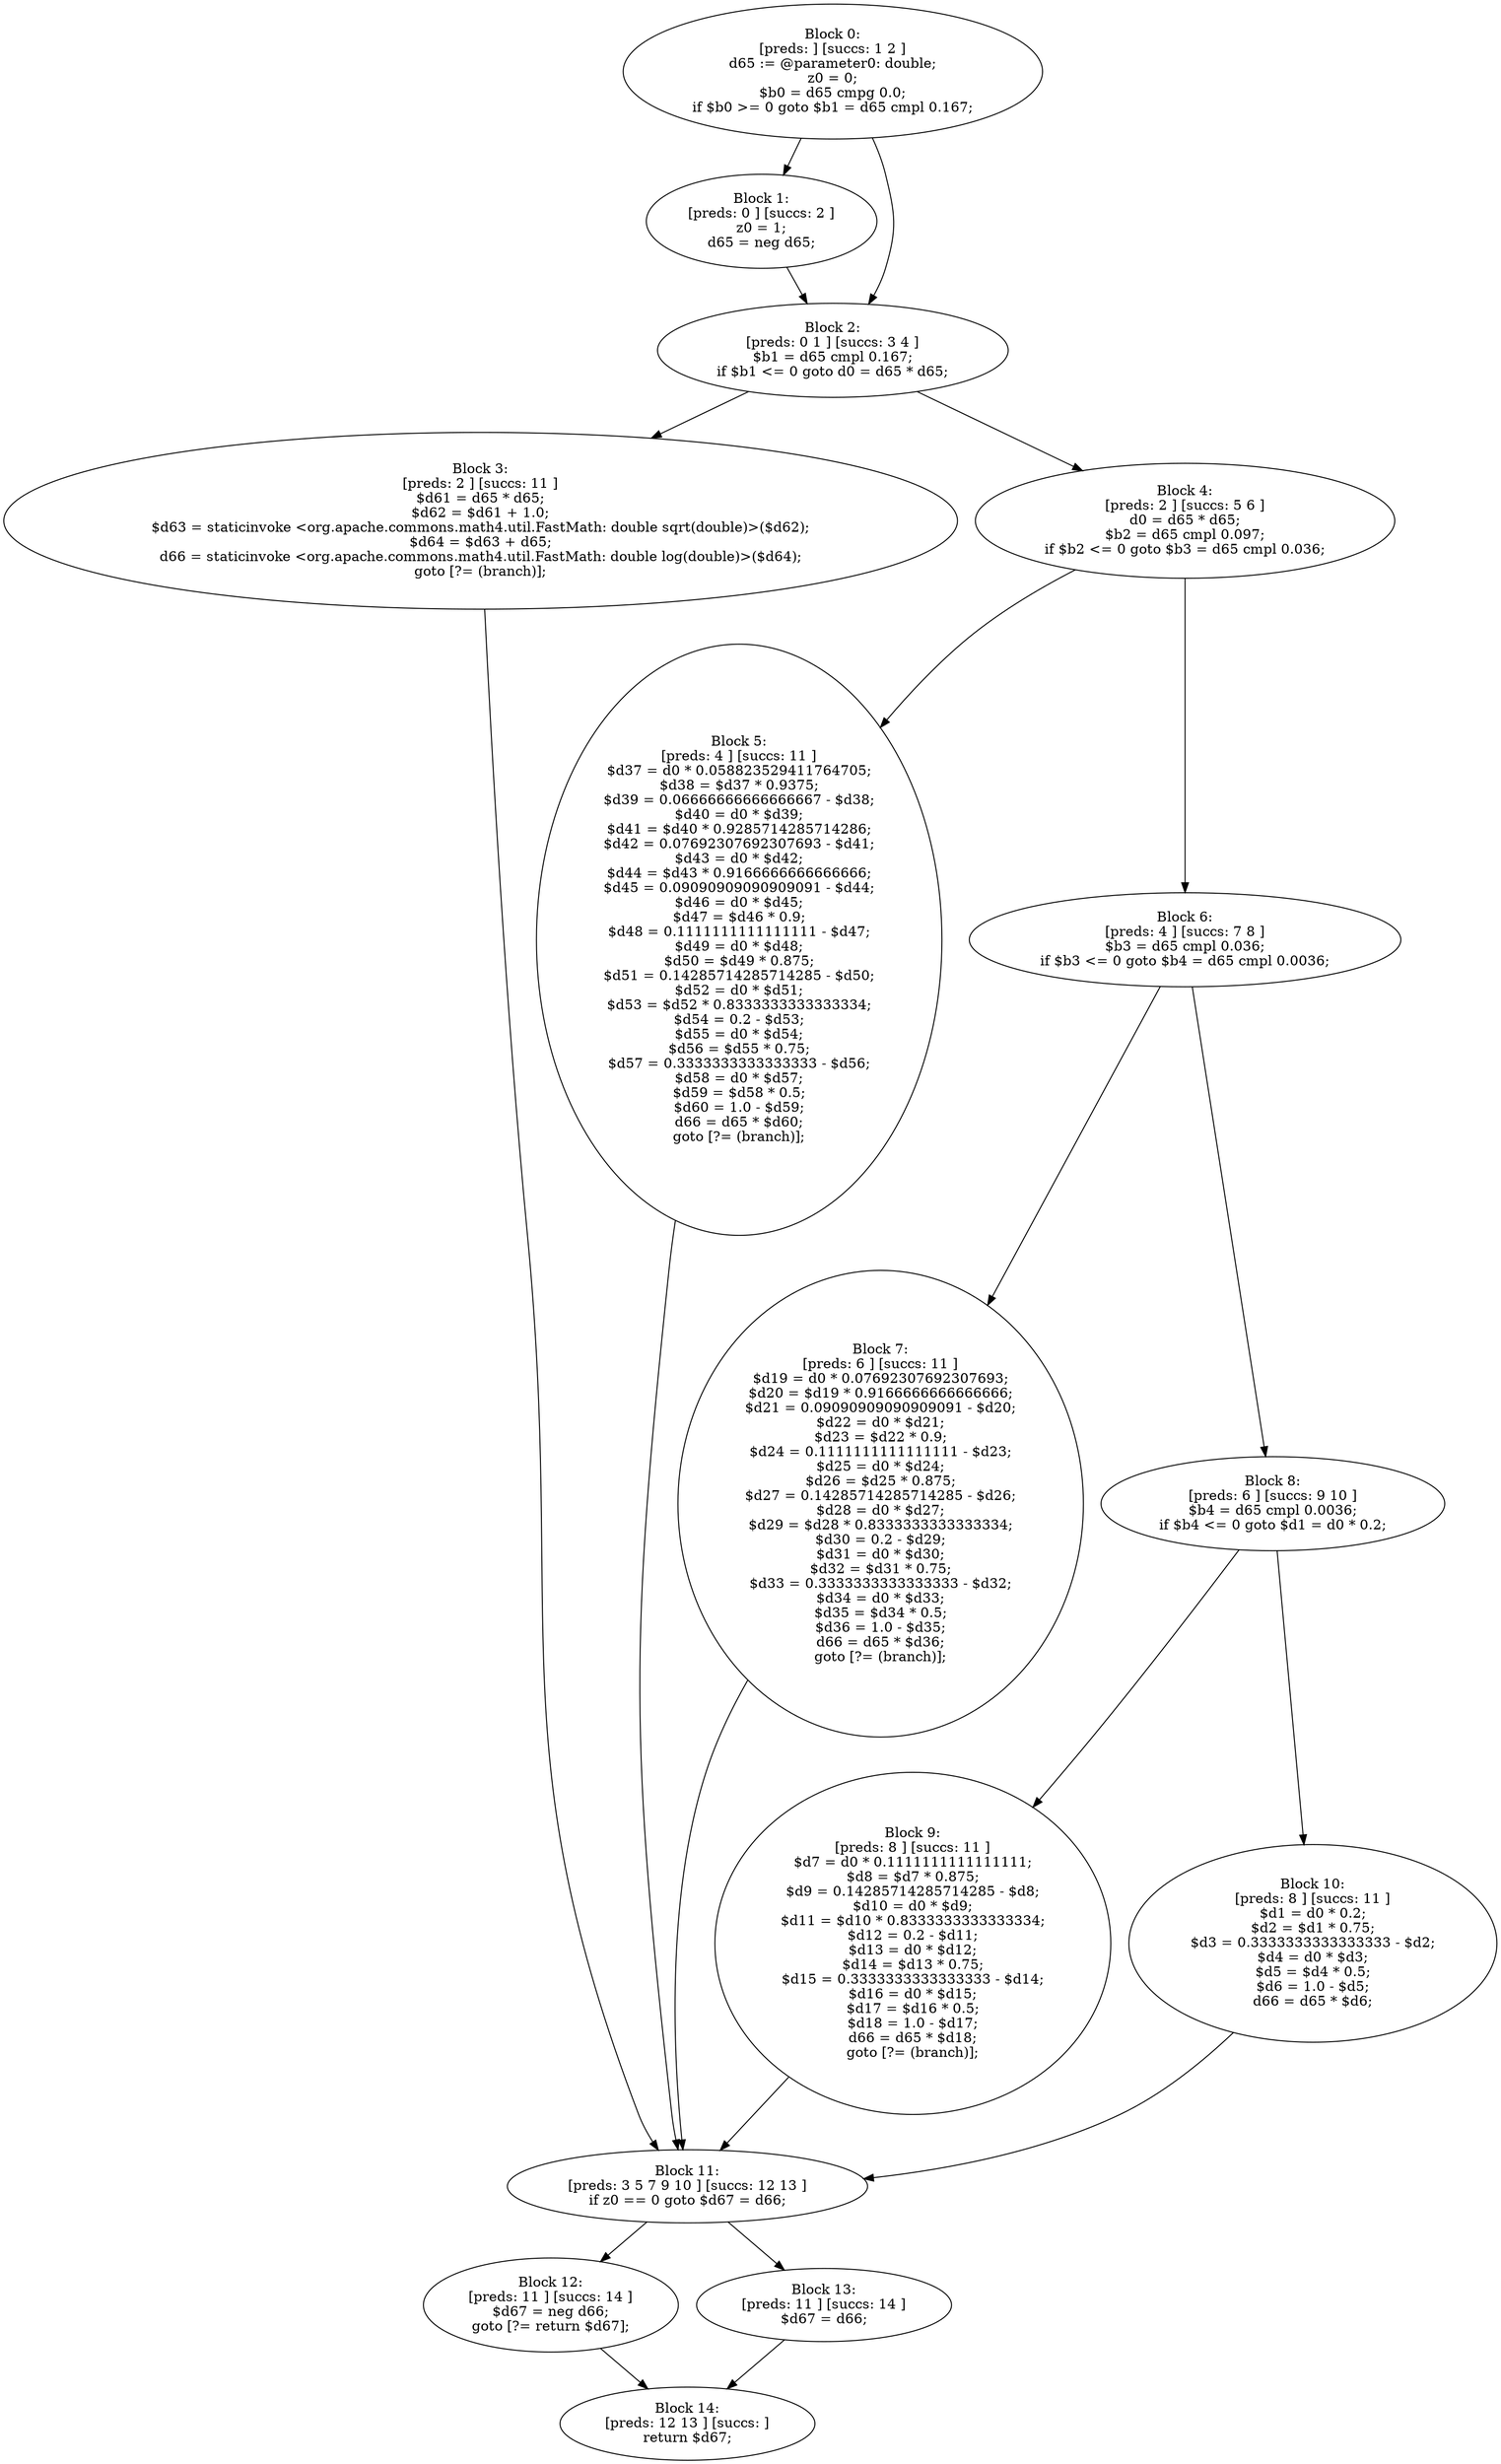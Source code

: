 digraph "unitGraph" {
    "Block 0:
[preds: ] [succs: 1 2 ]
d65 := @parameter0: double;
z0 = 0;
$b0 = d65 cmpg 0.0;
if $b0 >= 0 goto $b1 = d65 cmpl 0.167;
"
    "Block 1:
[preds: 0 ] [succs: 2 ]
z0 = 1;
d65 = neg d65;
"
    "Block 2:
[preds: 0 1 ] [succs: 3 4 ]
$b1 = d65 cmpl 0.167;
if $b1 <= 0 goto d0 = d65 * d65;
"
    "Block 3:
[preds: 2 ] [succs: 11 ]
$d61 = d65 * d65;
$d62 = $d61 + 1.0;
$d63 = staticinvoke <org.apache.commons.math4.util.FastMath: double sqrt(double)>($d62);
$d64 = $d63 + d65;
d66 = staticinvoke <org.apache.commons.math4.util.FastMath: double log(double)>($d64);
goto [?= (branch)];
"
    "Block 4:
[preds: 2 ] [succs: 5 6 ]
d0 = d65 * d65;
$b2 = d65 cmpl 0.097;
if $b2 <= 0 goto $b3 = d65 cmpl 0.036;
"
    "Block 5:
[preds: 4 ] [succs: 11 ]
$d37 = d0 * 0.058823529411764705;
$d38 = $d37 * 0.9375;
$d39 = 0.06666666666666667 - $d38;
$d40 = d0 * $d39;
$d41 = $d40 * 0.9285714285714286;
$d42 = 0.07692307692307693 - $d41;
$d43 = d0 * $d42;
$d44 = $d43 * 0.9166666666666666;
$d45 = 0.09090909090909091 - $d44;
$d46 = d0 * $d45;
$d47 = $d46 * 0.9;
$d48 = 0.1111111111111111 - $d47;
$d49 = d0 * $d48;
$d50 = $d49 * 0.875;
$d51 = 0.14285714285714285 - $d50;
$d52 = d0 * $d51;
$d53 = $d52 * 0.8333333333333334;
$d54 = 0.2 - $d53;
$d55 = d0 * $d54;
$d56 = $d55 * 0.75;
$d57 = 0.3333333333333333 - $d56;
$d58 = d0 * $d57;
$d59 = $d58 * 0.5;
$d60 = 1.0 - $d59;
d66 = d65 * $d60;
goto [?= (branch)];
"
    "Block 6:
[preds: 4 ] [succs: 7 8 ]
$b3 = d65 cmpl 0.036;
if $b3 <= 0 goto $b4 = d65 cmpl 0.0036;
"
    "Block 7:
[preds: 6 ] [succs: 11 ]
$d19 = d0 * 0.07692307692307693;
$d20 = $d19 * 0.9166666666666666;
$d21 = 0.09090909090909091 - $d20;
$d22 = d0 * $d21;
$d23 = $d22 * 0.9;
$d24 = 0.1111111111111111 - $d23;
$d25 = d0 * $d24;
$d26 = $d25 * 0.875;
$d27 = 0.14285714285714285 - $d26;
$d28 = d0 * $d27;
$d29 = $d28 * 0.8333333333333334;
$d30 = 0.2 - $d29;
$d31 = d0 * $d30;
$d32 = $d31 * 0.75;
$d33 = 0.3333333333333333 - $d32;
$d34 = d0 * $d33;
$d35 = $d34 * 0.5;
$d36 = 1.0 - $d35;
d66 = d65 * $d36;
goto [?= (branch)];
"
    "Block 8:
[preds: 6 ] [succs: 9 10 ]
$b4 = d65 cmpl 0.0036;
if $b4 <= 0 goto $d1 = d0 * 0.2;
"
    "Block 9:
[preds: 8 ] [succs: 11 ]
$d7 = d0 * 0.1111111111111111;
$d8 = $d7 * 0.875;
$d9 = 0.14285714285714285 - $d8;
$d10 = d0 * $d9;
$d11 = $d10 * 0.8333333333333334;
$d12 = 0.2 - $d11;
$d13 = d0 * $d12;
$d14 = $d13 * 0.75;
$d15 = 0.3333333333333333 - $d14;
$d16 = d0 * $d15;
$d17 = $d16 * 0.5;
$d18 = 1.0 - $d17;
d66 = d65 * $d18;
goto [?= (branch)];
"
    "Block 10:
[preds: 8 ] [succs: 11 ]
$d1 = d0 * 0.2;
$d2 = $d1 * 0.75;
$d3 = 0.3333333333333333 - $d2;
$d4 = d0 * $d3;
$d5 = $d4 * 0.5;
$d6 = 1.0 - $d5;
d66 = d65 * $d6;
"
    "Block 11:
[preds: 3 5 7 9 10 ] [succs: 12 13 ]
if z0 == 0 goto $d67 = d66;
"
    "Block 12:
[preds: 11 ] [succs: 14 ]
$d67 = neg d66;
goto [?= return $d67];
"
    "Block 13:
[preds: 11 ] [succs: 14 ]
$d67 = d66;
"
    "Block 14:
[preds: 12 13 ] [succs: ]
return $d67;
"
    "Block 0:
[preds: ] [succs: 1 2 ]
d65 := @parameter0: double;
z0 = 0;
$b0 = d65 cmpg 0.0;
if $b0 >= 0 goto $b1 = d65 cmpl 0.167;
"->"Block 1:
[preds: 0 ] [succs: 2 ]
z0 = 1;
d65 = neg d65;
";
    "Block 0:
[preds: ] [succs: 1 2 ]
d65 := @parameter0: double;
z0 = 0;
$b0 = d65 cmpg 0.0;
if $b0 >= 0 goto $b1 = d65 cmpl 0.167;
"->"Block 2:
[preds: 0 1 ] [succs: 3 4 ]
$b1 = d65 cmpl 0.167;
if $b1 <= 0 goto d0 = d65 * d65;
";
    "Block 1:
[preds: 0 ] [succs: 2 ]
z0 = 1;
d65 = neg d65;
"->"Block 2:
[preds: 0 1 ] [succs: 3 4 ]
$b1 = d65 cmpl 0.167;
if $b1 <= 0 goto d0 = d65 * d65;
";
    "Block 2:
[preds: 0 1 ] [succs: 3 4 ]
$b1 = d65 cmpl 0.167;
if $b1 <= 0 goto d0 = d65 * d65;
"->"Block 3:
[preds: 2 ] [succs: 11 ]
$d61 = d65 * d65;
$d62 = $d61 + 1.0;
$d63 = staticinvoke <org.apache.commons.math4.util.FastMath: double sqrt(double)>($d62);
$d64 = $d63 + d65;
d66 = staticinvoke <org.apache.commons.math4.util.FastMath: double log(double)>($d64);
goto [?= (branch)];
";
    "Block 2:
[preds: 0 1 ] [succs: 3 4 ]
$b1 = d65 cmpl 0.167;
if $b1 <= 0 goto d0 = d65 * d65;
"->"Block 4:
[preds: 2 ] [succs: 5 6 ]
d0 = d65 * d65;
$b2 = d65 cmpl 0.097;
if $b2 <= 0 goto $b3 = d65 cmpl 0.036;
";
    "Block 3:
[preds: 2 ] [succs: 11 ]
$d61 = d65 * d65;
$d62 = $d61 + 1.0;
$d63 = staticinvoke <org.apache.commons.math4.util.FastMath: double sqrt(double)>($d62);
$d64 = $d63 + d65;
d66 = staticinvoke <org.apache.commons.math4.util.FastMath: double log(double)>($d64);
goto [?= (branch)];
"->"Block 11:
[preds: 3 5 7 9 10 ] [succs: 12 13 ]
if z0 == 0 goto $d67 = d66;
";
    "Block 4:
[preds: 2 ] [succs: 5 6 ]
d0 = d65 * d65;
$b2 = d65 cmpl 0.097;
if $b2 <= 0 goto $b3 = d65 cmpl 0.036;
"->"Block 5:
[preds: 4 ] [succs: 11 ]
$d37 = d0 * 0.058823529411764705;
$d38 = $d37 * 0.9375;
$d39 = 0.06666666666666667 - $d38;
$d40 = d0 * $d39;
$d41 = $d40 * 0.9285714285714286;
$d42 = 0.07692307692307693 - $d41;
$d43 = d0 * $d42;
$d44 = $d43 * 0.9166666666666666;
$d45 = 0.09090909090909091 - $d44;
$d46 = d0 * $d45;
$d47 = $d46 * 0.9;
$d48 = 0.1111111111111111 - $d47;
$d49 = d0 * $d48;
$d50 = $d49 * 0.875;
$d51 = 0.14285714285714285 - $d50;
$d52 = d0 * $d51;
$d53 = $d52 * 0.8333333333333334;
$d54 = 0.2 - $d53;
$d55 = d0 * $d54;
$d56 = $d55 * 0.75;
$d57 = 0.3333333333333333 - $d56;
$d58 = d0 * $d57;
$d59 = $d58 * 0.5;
$d60 = 1.0 - $d59;
d66 = d65 * $d60;
goto [?= (branch)];
";
    "Block 4:
[preds: 2 ] [succs: 5 6 ]
d0 = d65 * d65;
$b2 = d65 cmpl 0.097;
if $b2 <= 0 goto $b3 = d65 cmpl 0.036;
"->"Block 6:
[preds: 4 ] [succs: 7 8 ]
$b3 = d65 cmpl 0.036;
if $b3 <= 0 goto $b4 = d65 cmpl 0.0036;
";
    "Block 5:
[preds: 4 ] [succs: 11 ]
$d37 = d0 * 0.058823529411764705;
$d38 = $d37 * 0.9375;
$d39 = 0.06666666666666667 - $d38;
$d40 = d0 * $d39;
$d41 = $d40 * 0.9285714285714286;
$d42 = 0.07692307692307693 - $d41;
$d43 = d0 * $d42;
$d44 = $d43 * 0.9166666666666666;
$d45 = 0.09090909090909091 - $d44;
$d46 = d0 * $d45;
$d47 = $d46 * 0.9;
$d48 = 0.1111111111111111 - $d47;
$d49 = d0 * $d48;
$d50 = $d49 * 0.875;
$d51 = 0.14285714285714285 - $d50;
$d52 = d0 * $d51;
$d53 = $d52 * 0.8333333333333334;
$d54 = 0.2 - $d53;
$d55 = d0 * $d54;
$d56 = $d55 * 0.75;
$d57 = 0.3333333333333333 - $d56;
$d58 = d0 * $d57;
$d59 = $d58 * 0.5;
$d60 = 1.0 - $d59;
d66 = d65 * $d60;
goto [?= (branch)];
"->"Block 11:
[preds: 3 5 7 9 10 ] [succs: 12 13 ]
if z0 == 0 goto $d67 = d66;
";
    "Block 6:
[preds: 4 ] [succs: 7 8 ]
$b3 = d65 cmpl 0.036;
if $b3 <= 0 goto $b4 = d65 cmpl 0.0036;
"->"Block 7:
[preds: 6 ] [succs: 11 ]
$d19 = d0 * 0.07692307692307693;
$d20 = $d19 * 0.9166666666666666;
$d21 = 0.09090909090909091 - $d20;
$d22 = d0 * $d21;
$d23 = $d22 * 0.9;
$d24 = 0.1111111111111111 - $d23;
$d25 = d0 * $d24;
$d26 = $d25 * 0.875;
$d27 = 0.14285714285714285 - $d26;
$d28 = d0 * $d27;
$d29 = $d28 * 0.8333333333333334;
$d30 = 0.2 - $d29;
$d31 = d0 * $d30;
$d32 = $d31 * 0.75;
$d33 = 0.3333333333333333 - $d32;
$d34 = d0 * $d33;
$d35 = $d34 * 0.5;
$d36 = 1.0 - $d35;
d66 = d65 * $d36;
goto [?= (branch)];
";
    "Block 6:
[preds: 4 ] [succs: 7 8 ]
$b3 = d65 cmpl 0.036;
if $b3 <= 0 goto $b4 = d65 cmpl 0.0036;
"->"Block 8:
[preds: 6 ] [succs: 9 10 ]
$b4 = d65 cmpl 0.0036;
if $b4 <= 0 goto $d1 = d0 * 0.2;
";
    "Block 7:
[preds: 6 ] [succs: 11 ]
$d19 = d0 * 0.07692307692307693;
$d20 = $d19 * 0.9166666666666666;
$d21 = 0.09090909090909091 - $d20;
$d22 = d0 * $d21;
$d23 = $d22 * 0.9;
$d24 = 0.1111111111111111 - $d23;
$d25 = d0 * $d24;
$d26 = $d25 * 0.875;
$d27 = 0.14285714285714285 - $d26;
$d28 = d0 * $d27;
$d29 = $d28 * 0.8333333333333334;
$d30 = 0.2 - $d29;
$d31 = d0 * $d30;
$d32 = $d31 * 0.75;
$d33 = 0.3333333333333333 - $d32;
$d34 = d0 * $d33;
$d35 = $d34 * 0.5;
$d36 = 1.0 - $d35;
d66 = d65 * $d36;
goto [?= (branch)];
"->"Block 11:
[preds: 3 5 7 9 10 ] [succs: 12 13 ]
if z0 == 0 goto $d67 = d66;
";
    "Block 8:
[preds: 6 ] [succs: 9 10 ]
$b4 = d65 cmpl 0.0036;
if $b4 <= 0 goto $d1 = d0 * 0.2;
"->"Block 9:
[preds: 8 ] [succs: 11 ]
$d7 = d0 * 0.1111111111111111;
$d8 = $d7 * 0.875;
$d9 = 0.14285714285714285 - $d8;
$d10 = d0 * $d9;
$d11 = $d10 * 0.8333333333333334;
$d12 = 0.2 - $d11;
$d13 = d0 * $d12;
$d14 = $d13 * 0.75;
$d15 = 0.3333333333333333 - $d14;
$d16 = d0 * $d15;
$d17 = $d16 * 0.5;
$d18 = 1.0 - $d17;
d66 = d65 * $d18;
goto [?= (branch)];
";
    "Block 8:
[preds: 6 ] [succs: 9 10 ]
$b4 = d65 cmpl 0.0036;
if $b4 <= 0 goto $d1 = d0 * 0.2;
"->"Block 10:
[preds: 8 ] [succs: 11 ]
$d1 = d0 * 0.2;
$d2 = $d1 * 0.75;
$d3 = 0.3333333333333333 - $d2;
$d4 = d0 * $d3;
$d5 = $d4 * 0.5;
$d6 = 1.0 - $d5;
d66 = d65 * $d6;
";
    "Block 9:
[preds: 8 ] [succs: 11 ]
$d7 = d0 * 0.1111111111111111;
$d8 = $d7 * 0.875;
$d9 = 0.14285714285714285 - $d8;
$d10 = d0 * $d9;
$d11 = $d10 * 0.8333333333333334;
$d12 = 0.2 - $d11;
$d13 = d0 * $d12;
$d14 = $d13 * 0.75;
$d15 = 0.3333333333333333 - $d14;
$d16 = d0 * $d15;
$d17 = $d16 * 0.5;
$d18 = 1.0 - $d17;
d66 = d65 * $d18;
goto [?= (branch)];
"->"Block 11:
[preds: 3 5 7 9 10 ] [succs: 12 13 ]
if z0 == 0 goto $d67 = d66;
";
    "Block 10:
[preds: 8 ] [succs: 11 ]
$d1 = d0 * 0.2;
$d2 = $d1 * 0.75;
$d3 = 0.3333333333333333 - $d2;
$d4 = d0 * $d3;
$d5 = $d4 * 0.5;
$d6 = 1.0 - $d5;
d66 = d65 * $d6;
"->"Block 11:
[preds: 3 5 7 9 10 ] [succs: 12 13 ]
if z0 == 0 goto $d67 = d66;
";
    "Block 11:
[preds: 3 5 7 9 10 ] [succs: 12 13 ]
if z0 == 0 goto $d67 = d66;
"->"Block 12:
[preds: 11 ] [succs: 14 ]
$d67 = neg d66;
goto [?= return $d67];
";
    "Block 11:
[preds: 3 5 7 9 10 ] [succs: 12 13 ]
if z0 == 0 goto $d67 = d66;
"->"Block 13:
[preds: 11 ] [succs: 14 ]
$d67 = d66;
";
    "Block 12:
[preds: 11 ] [succs: 14 ]
$d67 = neg d66;
goto [?= return $d67];
"->"Block 14:
[preds: 12 13 ] [succs: ]
return $d67;
";
    "Block 13:
[preds: 11 ] [succs: 14 ]
$d67 = d66;
"->"Block 14:
[preds: 12 13 ] [succs: ]
return $d67;
";
}
